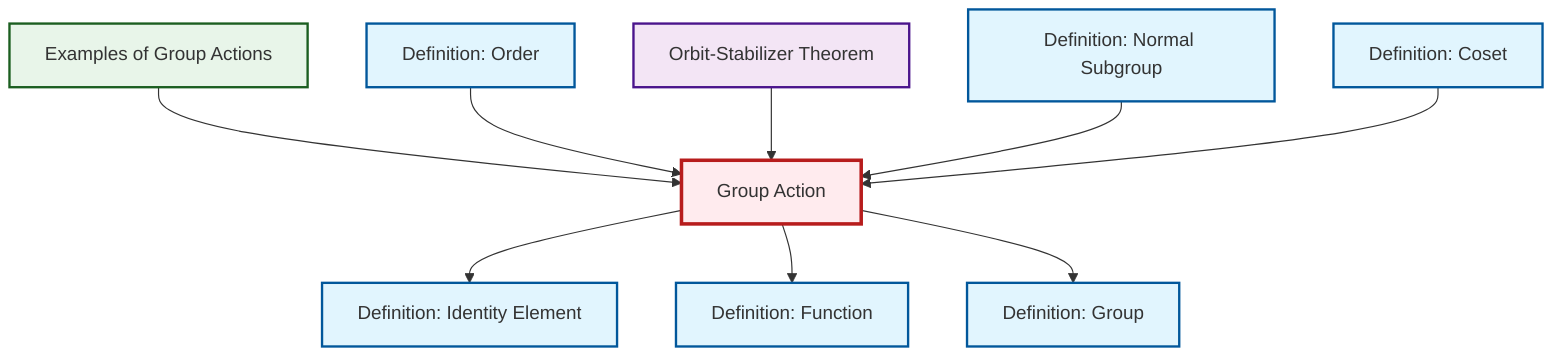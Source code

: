 graph TD
    classDef definition fill:#e1f5fe,stroke:#01579b,stroke-width:2px
    classDef theorem fill:#f3e5f5,stroke:#4a148c,stroke-width:2px
    classDef axiom fill:#fff3e0,stroke:#e65100,stroke-width:2px
    classDef example fill:#e8f5e9,stroke:#1b5e20,stroke-width:2px
    classDef current fill:#ffebee,stroke:#b71c1c,stroke-width:3px
    def-group["Definition: Group"]:::definition
    def-order["Definition: Order"]:::definition
    def-function["Definition: Function"]:::definition
    def-identity-element["Definition: Identity Element"]:::definition
    def-normal-subgroup["Definition: Normal Subgroup"]:::definition
    ex-group-action-examples["Examples of Group Actions"]:::example
    def-group-action["Group Action"]:::definition
    def-coset["Definition: Coset"]:::definition
    thm-orbit-stabilizer["Orbit-Stabilizer Theorem"]:::theorem
    ex-group-action-examples --> def-group-action
    def-order --> def-group-action
    def-group-action --> def-identity-element
    thm-orbit-stabilizer --> def-group-action
    def-group-action --> def-function
    def-normal-subgroup --> def-group-action
    def-group-action --> def-group
    def-coset --> def-group-action
    class def-group-action current